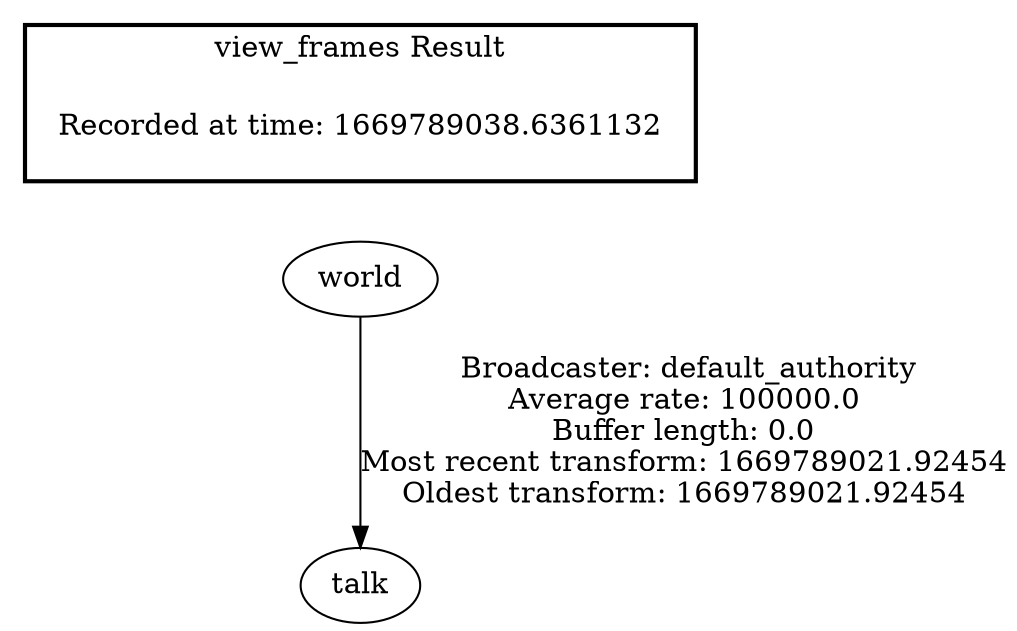 digraph G {
"world" -> "talk"[label=" Broadcaster: default_authority\nAverage rate: 100000.0\nBuffer length: 0.0\nMost recent transform: 1669789021.92454\nOldest transform: 1669789021.92454\n"];
edge [style=invis];
 subgraph cluster_legend { style=bold; color=black; label ="view_frames Result";
"Recorded at time: 1669789038.6361132"[ shape=plaintext ] ;
}->"world";
}